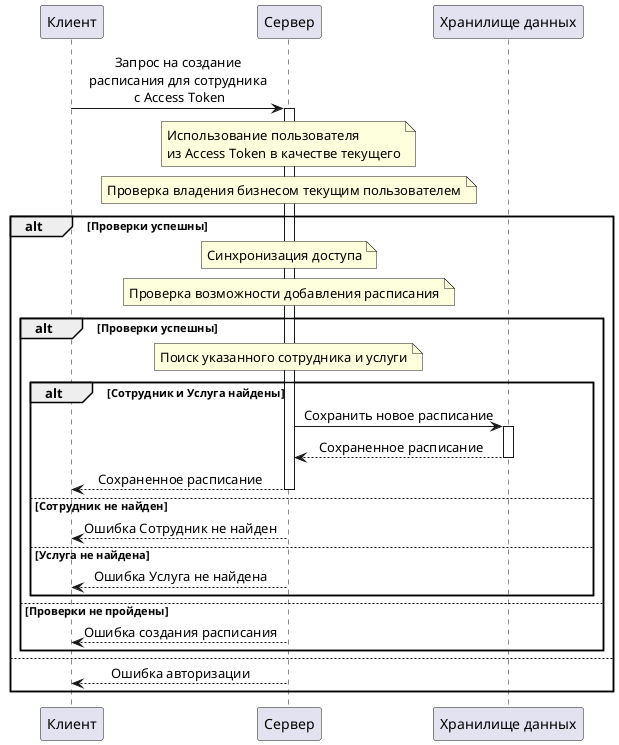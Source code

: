 @startuml
skinparam sequenceMessageAlign center
autoactivate on

participant Клиент
participant Сервер
participant "Хранилище данных" as Хранилище

Клиент -> Сервер: Запрос на создание\nрасписания для сотрудника\n с Access Token
note over Сервер
Использование пользователя
из Access Token в качестве текущего
end note
note over Сервер: Проверка владения бизнесом текущим пользователем
alt Проверки успешны
    note over Сервер: Синхронизация доступа

    note over Сервер: Проверка возможности добавления расписания
    alt Проверки успешны
        note over Сервер: Поиск указанного сотрудника и услуги
        alt Сотрудник и Услуга найдены
        Сервер -> Хранилище: Сохранить новое расписание
        return Сохраненное расписание
        return Сохраненное расписание
    else Сотрудник не найден
        Сервер --> Клиент: Ошибка Сотрудник не найден
    else Услуга не найдена
        Сервер --> Клиент: Ошибка Услуга не найдена
    end

    else Проверки не пройдены
        Сервер --> Клиент: Ошибка создания расписания
    end
else
    Сервер --> Клиент: Ошибка авторизации
end
@enduml